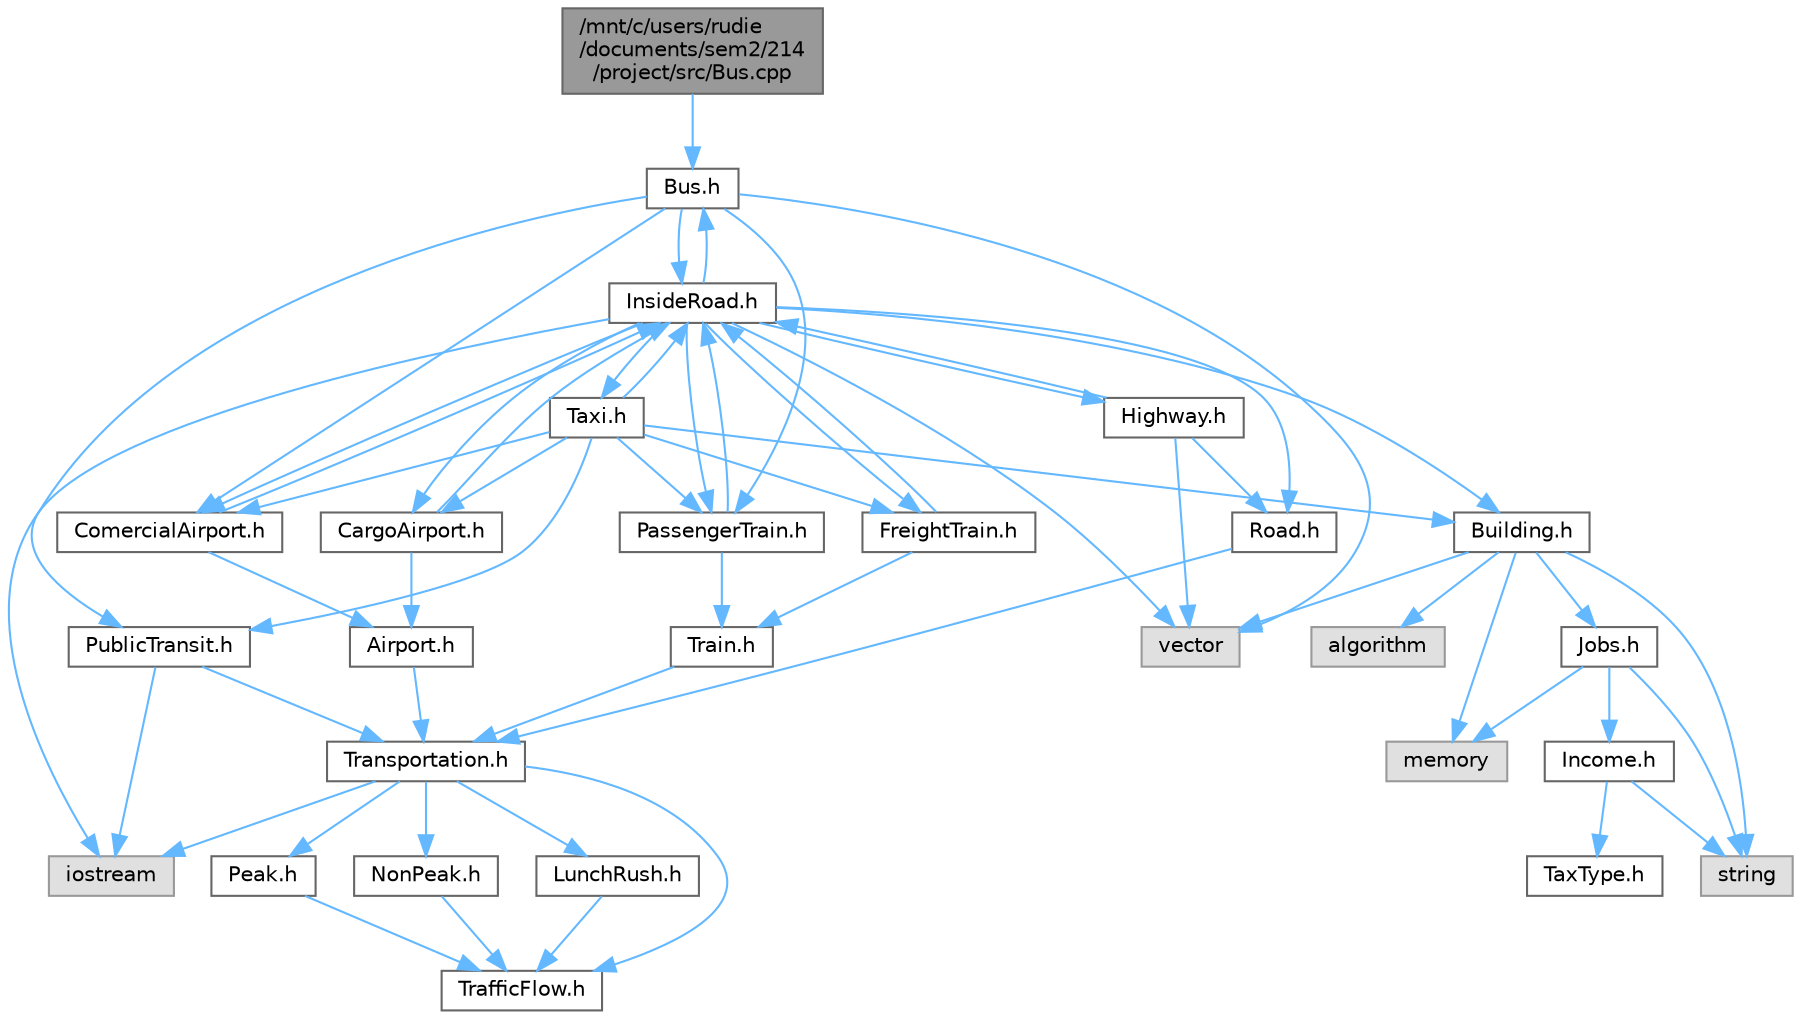 digraph "/mnt/c/users/rudie/documents/sem2/214/project/src/Bus.cpp"
{
 // LATEX_PDF_SIZE
  bgcolor="transparent";
  edge [fontname=Helvetica,fontsize=10,labelfontname=Helvetica,labelfontsize=10];
  node [fontname=Helvetica,fontsize=10,shape=box,height=0.2,width=0.4];
  Node1 [id="Node000001",label="/mnt/c/users/rudie\l/documents/sem2/214\l/project/src/Bus.cpp",height=0.2,width=0.4,color="gray40", fillcolor="grey60", style="filled", fontcolor="black",tooltip="Implementation of the Bus class."];
  Node1 -> Node2 [id="edge59_Node000001_Node000002",color="steelblue1",style="solid",tooltip=" "];
  Node2 [id="Node000002",label="Bus.h",height=0.2,width=0.4,color="grey40", fillcolor="white", style="filled",URL="$Bus_8h.html",tooltip="Header file for the Bus class."];
  Node2 -> Node3 [id="edge60_Node000002_Node000003",color="steelblue1",style="solid",tooltip=" "];
  Node3 [id="Node000003",label="vector",height=0.2,width=0.4,color="grey60", fillcolor="#E0E0E0", style="filled",tooltip=" "];
  Node2 -> Node4 [id="edge61_Node000002_Node000004",color="steelblue1",style="solid",tooltip=" "];
  Node4 [id="Node000004",label="PublicTransit.h",height=0.2,width=0.4,color="grey40", fillcolor="white", style="filled",URL="$PublicTransit_8h.html",tooltip="Header file for the PublicTransit class."];
  Node4 -> Node5 [id="edge62_Node000004_Node000005",color="steelblue1",style="solid",tooltip=" "];
  Node5 [id="Node000005",label="iostream",height=0.2,width=0.4,color="grey60", fillcolor="#E0E0E0", style="filled",tooltip=" "];
  Node4 -> Node6 [id="edge63_Node000004_Node000006",color="steelblue1",style="solid",tooltip=" "];
  Node6 [id="Node000006",label="Transportation.h",height=0.2,width=0.4,color="grey40", fillcolor="white", style="filled",URL="$Transportation_8h.html",tooltip="Header file for the Transportation class."];
  Node6 -> Node5 [id="edge64_Node000006_Node000005",color="steelblue1",style="solid",tooltip=" "];
  Node6 -> Node7 [id="edge65_Node000006_Node000007",color="steelblue1",style="solid",tooltip=" "];
  Node7 [id="Node000007",label="TrafficFlow.h",height=0.2,width=0.4,color="grey40", fillcolor="white", style="filled",URL="$TrafficFlow_8h.html",tooltip="Defines the TrafficFlow interface for traffic flow measurement."];
  Node6 -> Node8 [id="edge66_Node000006_Node000008",color="steelblue1",style="solid",tooltip=" "];
  Node8 [id="Node000008",label="Peak.h",height=0.2,width=0.4,color="grey40", fillcolor="white", style="filled",URL="$Peak_8h.html",tooltip="Header file for the Peak class, which inherits from TrafficFlow."];
  Node8 -> Node7 [id="edge67_Node000008_Node000007",color="steelblue1",style="solid",tooltip=" "];
  Node6 -> Node9 [id="edge68_Node000006_Node000009",color="steelblue1",style="solid",tooltip=" "];
  Node9 [id="Node000009",label="NonPeak.h",height=0.2,width=0.4,color="grey40", fillcolor="white", style="filled",URL="$NonPeak_8h.html",tooltip="Header file for the NonPeak class."];
  Node9 -> Node7 [id="edge69_Node000009_Node000007",color="steelblue1",style="solid",tooltip=" "];
  Node6 -> Node10 [id="edge70_Node000006_Node000010",color="steelblue1",style="solid",tooltip=" "];
  Node10 [id="Node000010",label="LunchRush.h",height=0.2,width=0.4,color="grey40", fillcolor="white", style="filled",URL="$LunchRush_8h.html",tooltip="Header file for the LunchRush class."];
  Node10 -> Node7 [id="edge71_Node000010_Node000007",color="steelblue1",style="solid",tooltip=" "];
  Node2 -> Node11 [id="edge72_Node000002_Node000011",color="steelblue1",style="solid",tooltip=" "];
  Node11 [id="Node000011",label="InsideRoad.h",height=0.2,width=0.4,color="grey40", fillcolor="white", style="filled",URL="$InsideRoad_8h.html",tooltip="Header file for the InsideRoad class."];
  Node11 -> Node3 [id="edge73_Node000011_Node000003",color="steelblue1",style="solid",tooltip=" "];
  Node11 -> Node5 [id="edge74_Node000011_Node000005",color="steelblue1",style="solid",tooltip=" "];
  Node11 -> Node12 [id="edge75_Node000011_Node000012",color="steelblue1",style="solid",tooltip=" "];
  Node12 [id="Node000012",label="Road.h",height=0.2,width=0.4,color="grey40", fillcolor="white", style="filled",URL="$Road_8h.html",tooltip="Defines the Road class which inherits from the Transportation class."];
  Node12 -> Node6 [id="edge76_Node000012_Node000006",color="steelblue1",style="solid",tooltip=" "];
  Node11 -> Node13 [id="edge77_Node000011_Node000013",color="steelblue1",style="solid",tooltip=" "];
  Node13 [id="Node000013",label="Highway.h",height=0.2,width=0.4,color="grey40", fillcolor="white", style="filled",URL="$Highway_8h.html",tooltip="Header file for the Highway class."];
  Node13 -> Node3 [id="edge78_Node000013_Node000003",color="steelblue1",style="solid",tooltip=" "];
  Node13 -> Node12 [id="edge79_Node000013_Node000012",color="steelblue1",style="solid",tooltip=" "];
  Node13 -> Node11 [id="edge80_Node000013_Node000011",color="steelblue1",style="solid",tooltip=" "];
  Node11 -> Node2 [id="edge81_Node000011_Node000002",color="steelblue1",style="solid",tooltip=" "];
  Node11 -> Node14 [id="edge82_Node000011_Node000014",color="steelblue1",style="solid",tooltip=" "];
  Node14 [id="Node000014",label="Taxi.h",height=0.2,width=0.4,color="grey40", fillcolor="white", style="filled",URL="$Taxi_8h.html",tooltip="Header file for the Taxi class, which represents a taxi in a public transit system."];
  Node14 -> Node4 [id="edge83_Node000014_Node000004",color="steelblue1",style="solid",tooltip=" "];
  Node14 -> Node11 [id="edge84_Node000014_Node000011",color="steelblue1",style="solid",tooltip=" "];
  Node14 -> Node15 [id="edge85_Node000014_Node000015",color="steelblue1",style="solid",tooltip=" "];
  Node15 [id="Node000015",label="ComercialAirport.h",height=0.2,width=0.4,color="grey40", fillcolor="white", style="filled",URL="$ComercialAirport_8h.html",tooltip="Defines the ComercialAirport class which inherits from the Airport class."];
  Node15 -> Node16 [id="edge86_Node000015_Node000016",color="steelblue1",style="solid",tooltip=" "];
  Node16 [id="Node000016",label="Airport.h",height=0.2,width=0.4,color="grey40", fillcolor="white", style="filled",URL="$Airport_8h.html",tooltip="Defines the Airport class which inherits from the Transportation class."];
  Node16 -> Node6 [id="edge87_Node000016_Node000006",color="steelblue1",style="solid",tooltip=" "];
  Node15 -> Node11 [id="edge88_Node000015_Node000011",color="steelblue1",style="solid",tooltip=" "];
  Node14 -> Node17 [id="edge89_Node000014_Node000017",color="steelblue1",style="solid",tooltip=" "];
  Node17 [id="Node000017",label="CargoAirport.h",height=0.2,width=0.4,color="grey40", fillcolor="white", style="filled",URL="$CargoAirport_8h.html",tooltip="Header file for the CargoAirport class."];
  Node17 -> Node16 [id="edge90_Node000017_Node000016",color="steelblue1",style="solid",tooltip=" "];
  Node17 -> Node11 [id="edge91_Node000017_Node000011",color="steelblue1",style="solid",tooltip=" "];
  Node14 -> Node18 [id="edge92_Node000014_Node000018",color="steelblue1",style="solid",tooltip=" "];
  Node18 [id="Node000018",label="FreightTrain.h",height=0.2,width=0.4,color="grey40", fillcolor="white", style="filled",URL="$FreightTrain_8h.html",tooltip="Header file for the FreightTrain class."];
  Node18 -> Node19 [id="edge93_Node000018_Node000019",color="steelblue1",style="solid",tooltip=" "];
  Node19 [id="Node000019",label="Train.h",height=0.2,width=0.4,color="grey40", fillcolor="white", style="filled",URL="$Train_8h.html",tooltip="Header file for the Train class."];
  Node19 -> Node6 [id="edge94_Node000019_Node000006",color="steelblue1",style="solid",tooltip=" "];
  Node18 -> Node11 [id="edge95_Node000018_Node000011",color="steelblue1",style="solid",tooltip=" "];
  Node14 -> Node20 [id="edge96_Node000014_Node000020",color="steelblue1",style="solid",tooltip=" "];
  Node20 [id="Node000020",label="PassengerTrain.h",height=0.2,width=0.4,color="grey40", fillcolor="white", style="filled",URL="$PassengerTrain_8h.html",tooltip="Header file for the PassengerTrain class."];
  Node20 -> Node19 [id="edge97_Node000020_Node000019",color="steelblue1",style="solid",tooltip=" "];
  Node20 -> Node11 [id="edge98_Node000020_Node000011",color="steelblue1",style="solid",tooltip=" "];
  Node14 -> Node21 [id="edge99_Node000014_Node000021",color="steelblue1",style="solid",tooltip=" "];
  Node21 [id="Node000021",label="Building.h",height=0.2,width=0.4,color="grey40", fillcolor="white", style="filled",URL="$Building_8h.html",tooltip="Definition of the Building class."];
  Node21 -> Node22 [id="edge100_Node000021_Node000022",color="steelblue1",style="solid",tooltip=" "];
  Node22 [id="Node000022",label="string",height=0.2,width=0.4,color="grey60", fillcolor="#E0E0E0", style="filled",tooltip=" "];
  Node21 -> Node3 [id="edge101_Node000021_Node000003",color="steelblue1",style="solid",tooltip=" "];
  Node21 -> Node23 [id="edge102_Node000021_Node000023",color="steelblue1",style="solid",tooltip=" "];
  Node23 [id="Node000023",label="memory",height=0.2,width=0.4,color="grey60", fillcolor="#E0E0E0", style="filled",tooltip=" "];
  Node21 -> Node24 [id="edge103_Node000021_Node000024",color="steelblue1",style="solid",tooltip=" "];
  Node24 [id="Node000024",label="algorithm",height=0.2,width=0.4,color="grey60", fillcolor="#E0E0E0", style="filled",tooltip=" "];
  Node21 -> Node25 [id="edge104_Node000021_Node000025",color="steelblue1",style="solid",tooltip=" "];
  Node25 [id="Node000025",label="Jobs.h",height=0.2,width=0.4,color="grey40", fillcolor="white", style="filled",URL="$Jobs_8h.html",tooltip="Definition of the Jobs class."];
  Node25 -> Node23 [id="edge105_Node000025_Node000023",color="steelblue1",style="solid",tooltip=" "];
  Node25 -> Node26 [id="edge106_Node000025_Node000026",color="steelblue1",style="solid",tooltip=" "];
  Node26 [id="Node000026",label="Income.h",height=0.2,width=0.4,color="grey40", fillcolor="white", style="filled",URL="$Income_8h.html",tooltip="Definition of the Income class."];
  Node26 -> Node27 [id="edge107_Node000026_Node000027",color="steelblue1",style="solid",tooltip=" "];
  Node27 [id="Node000027",label="TaxType.h",height=0.2,width=0.4,color="grey40", fillcolor="white", style="filled",URL="$TaxType_8h_source.html",tooltip=" "];
  Node26 -> Node22 [id="edge108_Node000026_Node000022",color="steelblue1",style="solid",tooltip=" "];
  Node25 -> Node22 [id="edge109_Node000025_Node000022",color="steelblue1",style="solid",tooltip=" "];
  Node11 -> Node15 [id="edge110_Node000011_Node000015",color="steelblue1",style="solid",tooltip=" "];
  Node11 -> Node17 [id="edge111_Node000011_Node000017",color="steelblue1",style="solid",tooltip=" "];
  Node11 -> Node20 [id="edge112_Node000011_Node000020",color="steelblue1",style="solid",tooltip=" "];
  Node11 -> Node18 [id="edge113_Node000011_Node000018",color="steelblue1",style="solid",tooltip=" "];
  Node11 -> Node21 [id="edge114_Node000011_Node000021",color="steelblue1",style="solid",tooltip=" "];
  Node2 -> Node15 [id="edge115_Node000002_Node000015",color="steelblue1",style="solid",tooltip=" "];
  Node2 -> Node20 [id="edge116_Node000002_Node000020",color="steelblue1",style="solid",tooltip=" "];
}
